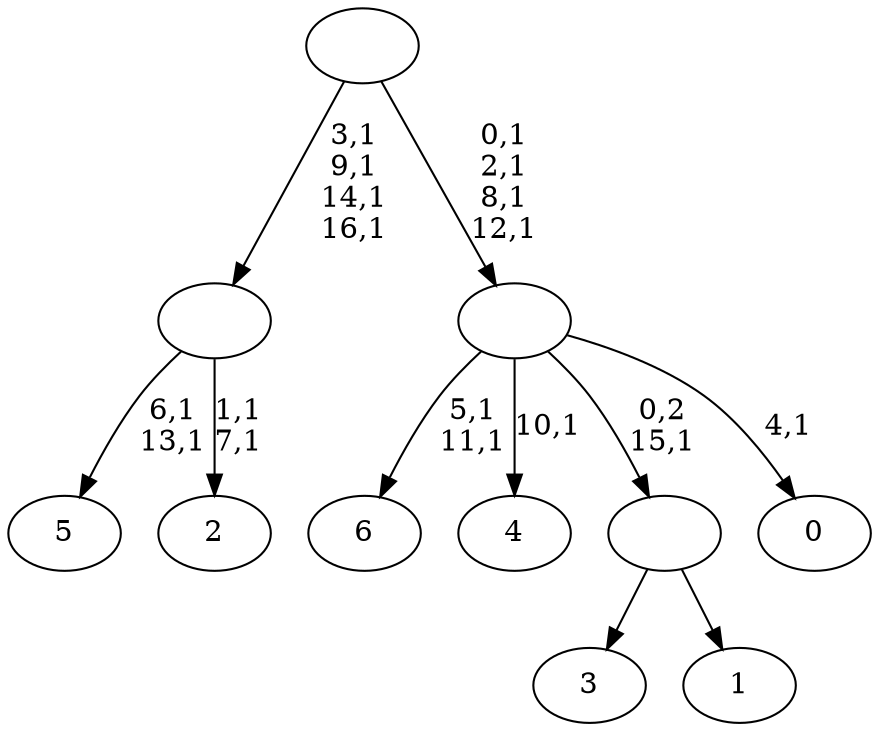 digraph T {
	24 [label="6"]
	21 [label="5"]
	18 [label="4"]
	16 [label="3"]
	15 [label="2"]
	12 [label=""]
	8 [label="1"]
	7 [label=""]
	6 [label="0"]
	4 [label=""]
	0 [label=""]
	12 -> 15 [label="1,1\n7,1"]
	12 -> 21 [label="6,1\n13,1"]
	7 -> 16 [label=""]
	7 -> 8 [label=""]
	4 -> 6 [label="4,1"]
	4 -> 18 [label="10,1"]
	4 -> 24 [label="5,1\n11,1"]
	4 -> 7 [label="0,2\n15,1"]
	0 -> 4 [label="0,1\n2,1\n8,1\n12,1"]
	0 -> 12 [label="3,1\n9,1\n14,1\n16,1"]
}

